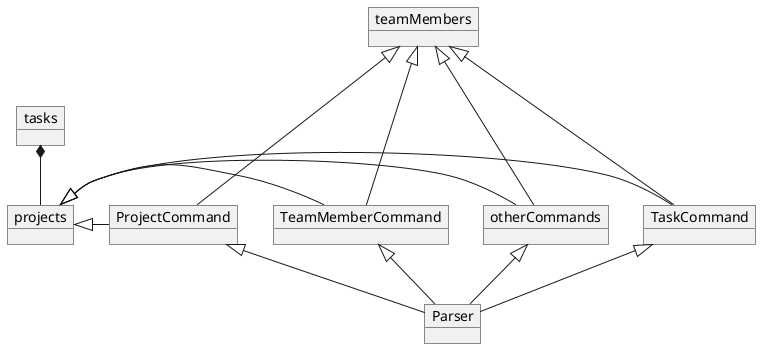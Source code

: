 @startuml
object Parser
object projects
object teamMembers
object tasks
object TaskCommand
object ProjectCommand
object TeamMemberCommand
object otherCommands

TaskCommand <|-- Parser
ProjectCommand <|-- Parser
TeamMemberCommand <|-- Parser
otherCommands <|-- Parser
projects <|- TaskCommand
projects <|- ProjectCommand
projects <|- TeamMemberCommand
projects <|- otherCommands
teamMembers <|--- TaskCommand
teamMembers <|--- ProjectCommand
teamMembers <|--- TeamMemberCommand
teamMembers <|--- otherCommands
tasks *-- projects
@enduml
